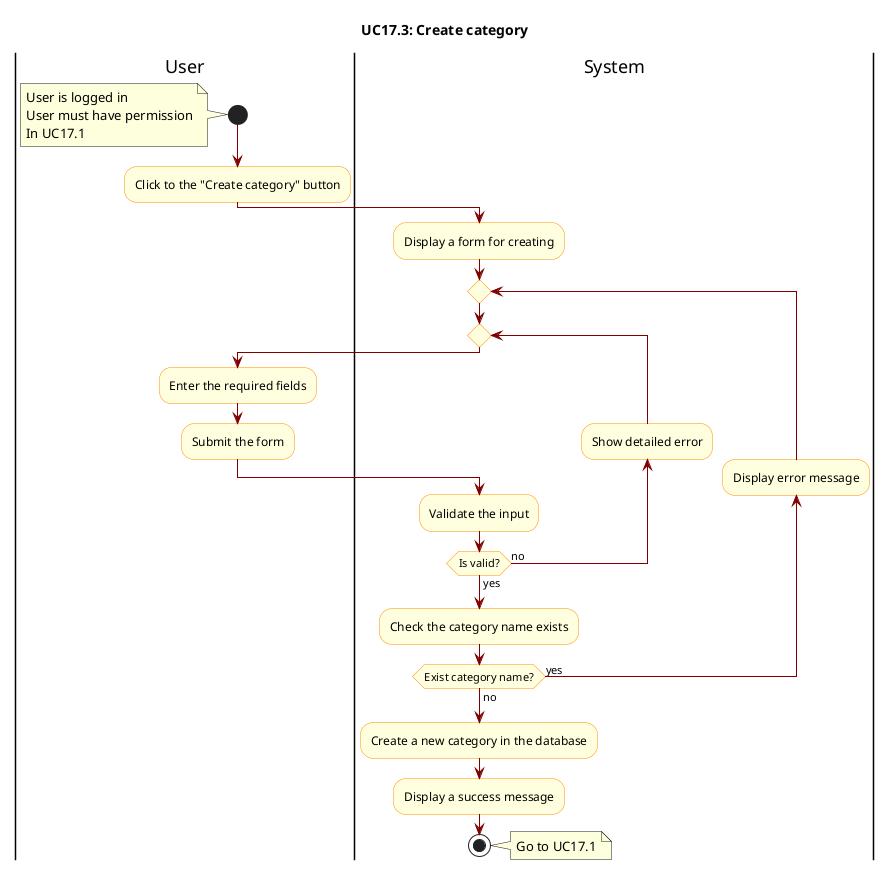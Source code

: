 @startuml

skinparam ActivityBackgroundColor LightYellow
skinparam ActivityBorderColor DarkOrange
skinparam ArrowColor Maroon

title UC17.3: Create category

|User|
start
note left
    User is logged in  
    User must have permission
    In UC17.1
end note

|User|
:Click to the "Create category" button;

|System|
:Display a form for creating;

repeat 
    repeat
        |User|
        :Enter the required fields;
        :Submit the form;

        |System|
        :Validate the input;

        backward :Show detailed error;
    repeat while(Is valid?) is(no) not(yes)

    |System|
    :Check the category name exists;

    backward :Display error message;
repeat while(Exist category name?) is(yes) not(no)

:Create a new category in the database;
:Display a success message;

stop
note right
    Go to UC17.1
end note

@enduml
